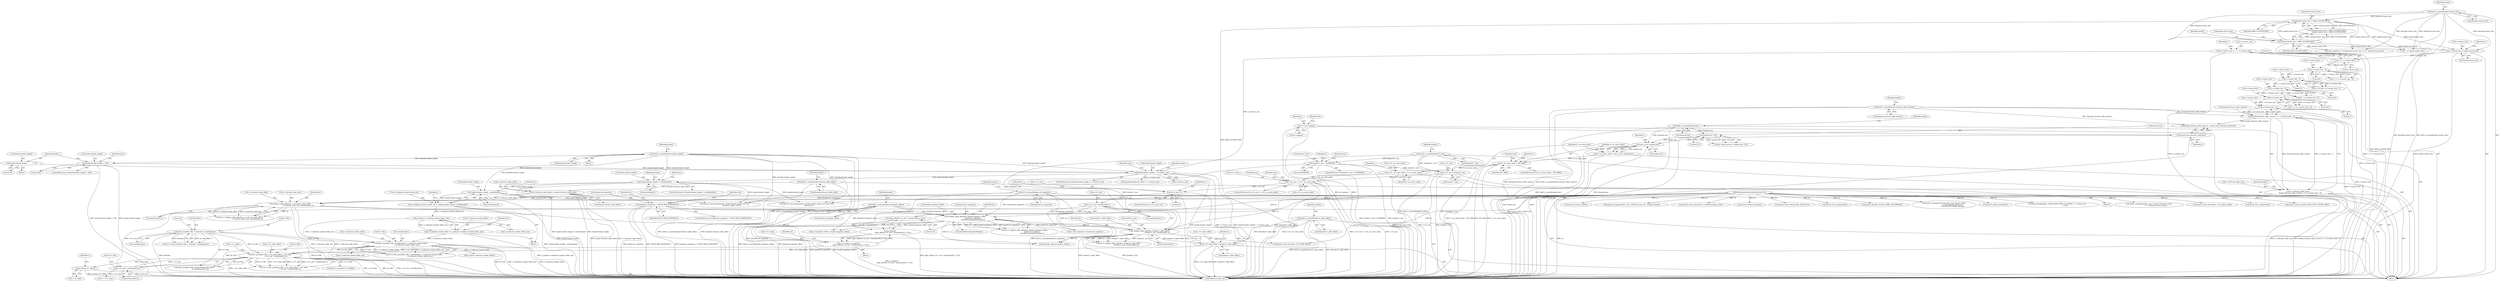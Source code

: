 digraph "0_qemu_6a83f8b5bec6f59e56cc49bd49e4c3f8f805d56f_0@API" {
"1001444" [label="(Call,g_free(s->l1_table))"];
"1000925" [label="(Call,bdrv_pread(bs->file, s->l1_table_offset, s->l1_table,\n                         s->l1_size * sizeof(uint64_t)))"];
"1000456" [label="(Call,bdrv_pread(bs->file, sizeof(header), s->unknown_header_fields,\n                         s->unknown_header_fields_size))"];
"1000154" [label="(Call,bdrv_pread(bs->file, 0, &header, sizeof(header)))"];
"1000446" [label="(Call,s->unknown_header_fields = g_malloc(s->unknown_header_fields_size))"];
"1000450" [label="(Call,g_malloc(s->unknown_header_fields_size))"];
"1000436" [label="(Call,s->unknown_header_fields_size = header.header_length - sizeof(header))"];
"1000440" [label="(Call,header.header_length - sizeof(header))"];
"1000391" [label="(Call,be32_to_cpus(&header.header_length))"];
"1000429" [label="(Call,header.header_length > sizeof(header))"];
"1000412" [label="(Call,header.header_length > s->cluster_size)"];
"1000364" [label="(Call,header.header_length            = 72)"];
"1000397" [label="(Call,header.header_length < 104)"];
"1000317" [label="(Call,s->cluster_size = 1 << s->cluster_bits)"];
"1000321" [label="(Call,1 << s->cluster_bits)"];
"1000310" [label="(Call,s->cluster_bits = header.cluster_bits)"];
"1000293" [label="(Call,header.cluster_bits > MAX_CLUSTER_BITS)"];
"1000199" [label="(Call,be32_to_cpus(&header.cluster_bits))"];
"1000288" [label="(Call,header.cluster_bits < MIN_CLUSTER_BITS)"];
"1000896" [label="(Call,s->l1_table_offset = header.l1_table_offset)"];
"1000209" [label="(Call,be64_to_cpus(&header.l1_table_offset))"];
"1000877" [label="(Call,validate_table_offset(bs, header.l1_table_offset,\n                                header.l1_size, sizeof(uint64_t)))"];
"1000787" [label="(Call,validate_table_offset(bs, header.snapshots_offset,\n                                header.nb_snapshots,\n                                sizeof(QCowSnapshotHeader)))"];
"1000751" [label="(Call,validate_table_offset(bs, s->refcount_table_offset,\n                                s->refcount_table_size, sizeof(uint64_t)))"];
"1000122" [label="(MethodParameterIn,BlockDriverState *bs)"];
"1000713" [label="(Call,s->refcount_table_offset = header.refcount_table_offset)"];
"1000219" [label="(Call,be64_to_cpus(&header.refcount_table_offset))"];
"1000720" [label="(Call,s->refcount_table_size =\n        header.refcount_table_clusters << (s->cluster_bits - 3))"];
"1000724" [label="(Call,header.refcount_table_clusters << (s->cluster_bits - 3))"];
"1000224" [label="(Call,be32_to_cpus(&header.refcount_table_clusters))"];
"1000728" [label="(Call,s->cluster_bits - 3)"];
"1000705" [label="(Call,s->cluster_bits - 8)"];
"1000693" [label="(Call,s->cluster_bits - 8)"];
"1000664" [label="(Call,s->cluster_bits - 3)"];
"1000332" [label="(Call,s->cluster_bits - 9)"];
"1000229" [label="(Call,be64_to_cpus(&header.snapshots_offset))"];
"1000234" [label="(Call,be32_to_cpus(&header.nb_snapshots))"];
"1000771" [label="(Call,header.nb_snapshots > QCOW_MAX_SNAPSHOTS)"];
"1000214" [label="(Call,be32_to_cpus(&header.l1_size))"];
"1000807" [label="(Call,header.l1_size > 0x2000000)"];
"1000910" [label="(Call,s->l1_table = g_malloc0(\n            align_offset(s->l1_size * sizeof(uint64_t), 512)))"];
"1000914" [label="(Call,g_malloc0(\n            align_offset(s->l1_size * sizeof(uint64_t), 512)))"];
"1000915" [label="(Call,align_offset(s->l1_size * sizeof(uint64_t), 512))"];
"1000916" [label="(Call,s->l1_size * sizeof(uint64_t))"];
"1000904" [label="(Call,s->l1_size > 0)"];
"1000859" [label="(Call,s->l1_size < s->l1_vm_state_index)"];
"1000826" [label="(Call,s->l1_size = header.l1_size)"];
"1000853" [label="(Call,s->l1_vm_state_index = l1_vm_state_index)"];
"1000841" [label="(Call,l1_vm_state_index > INT_MAX)"];
"1000833" [label="(Call,l1_vm_state_index = size_to_l1(s, header.size))"];
"1000835" [label="(Call,size_to_l1(s, header.size))"];
"1000738" [label="(Call,qcow2_max_refcount_clusters(s))"];
"1000128" [label="(Call,*s = bs->opaque)"];
"1000682" [label="(Call,header.size / 512)"];
"1000194" [label="(Call,be64_to_cpus(&header.size))"];
"1000935" [label="(Call,s->l1_size * sizeof(uint64_t))"];
"1000697" [label="(Literal,8)"];
"1000678" [label="(Call,bs->total_sectors = header.size / 512)"];
"1000219" [label="(Call,be64_to_cpus(&header.refcount_table_offset))"];
"1000161" [label="(Call,sizeof(header))"];
"1000392" [label="(Call,&header.header_length)"];
"1000604" [label="(Call,report_unsupported(bs, errp, \"%d bit reference counts\",\n                           1 << header.refcount_order))"];
"1000482" [label="(Identifier,header)"];
"1000915" [label="(Call,align_offset(s->l1_size * sizeof(uint64_t), 512))"];
"1000923" [label="(Call,ret = bdrv_pread(bs->file, s->l1_table_offset, s->l1_table,\n                         s->l1_size * sizeof(uint64_t)))"];
"1000448" [label="(Identifier,s)"];
"1000686" [label="(Literal,512)"];
"1000199" [label="(Call,be32_to_cpus(&header.cluster_bits))"];
"1000232" [label="(Identifier,header)"];
"1000682" [label="(Call,header.size / 512)"];
"1000725" [label="(Call,header.refcount_table_clusters)"];
"1000297" [label="(Identifier,MAX_CLUSTER_BITS)"];
"1000435" [label="(Block,)"];
"1001438" [label="(Call,cleanup_unknown_header_ext(bs))"];
"1000772" [label="(Call,header.nb_snapshots)"];
"1000830" [label="(Call,header.l1_size)"];
"1000229" [label="(Call,be64_to_cpus(&header.snapshots_offset))"];
"1000437" [label="(Call,s->unknown_header_fields_size)"];
"1000292" [label="(Identifier,MIN_CLUSTER_BITS)"];
"1001458" [label="(Call,qcow2_cache_destroy(bs, s->l2_table_cache))"];
"1000691" [label="(Call,62 - (s->cluster_bits - 8))"];
"1000939" [label="(Call,sizeof(uint64_t))"];
"1000875" [label="(Call,ret = validate_table_offset(bs, header.l1_table_offset,\n                                header.l1_size, sizeof(uint64_t)))"];
"1000154" [label="(Call,bdrv_pread(bs->file, 0, &header, sizeof(header)))"];
"1000717" [label="(Call,header.refcount_table_offset)"];
"1000795" [label="(Call,sizeof(QCowSnapshotHeader))"];
"1000854" [label="(Call,s->l1_vm_state_index)"];
"1000391" [label="(Call,be32_to_cpus(&header.header_length))"];
"1000440" [label="(Call,header.header_length - sizeof(header))"];
"1000396" [label="(ControlStructure,if (header.header_length < 104))"];
"1000398" [label="(Call,header.header_length)"];
"1000230" [label="(Call,&header.snapshots_offset)"];
"1000917" [label="(Call,s->l1_size)"];
"1000882" [label="(Call,header.l1_size)"];
"1001440" [label="(Call,qcow2_free_snapshots(bs))"];
"1000222" [label="(Identifier,header)"];
"1000903" [label="(ControlStructure,if (s->l1_size > 0))"];
"1000964" [label="(Call,be64_to_cpus(&s->l1_table[i]))"];
"1000853" [label="(Call,s->l1_vm_state_index = l1_vm_state_index)"];
"1000843" [label="(Identifier,INT_MAX)"];
"1000756" [label="(Call,s->refcount_table_size)"];
"1000909" [label="(Block,)"];
"1000860" [label="(Call,s->l1_size)"];
"1001483" [label="(MethodReturn,static int)"];
"1000876" [label="(Identifier,ret)"];
"1000438" [label="(Identifier,s)"];
"1000789" [label="(Call,header.snapshots_offset)"];
"1000771" [label="(Call,header.nb_snapshots > QCOW_MAX_SNAPSHOTS)"];
"1000436" [label="(Call,s->unknown_header_fields_size = header.header_length - sizeof(header))"];
"1000840" [label="(ControlStructure,if (l1_vm_state_index > INT_MAX))"];
"1000982" [label="(Call,qcow2_cache_create(bs, REFCOUNT_CACHE_SIZE))"];
"1000293" [label="(Call,header.cluster_bits > MAX_CLUSTER_BITS)"];
"1000734" [label="(Call,header.refcount_table_clusters > qcow2_max_refcount_clusters(s))"];
"1000806" [label="(ControlStructure,if (header.l1_size > 0x2000000))"];
"1000454" [label="(Call,ret = bdrv_pread(bs->file, sizeof(header), s->unknown_header_fields,\n                         s->unknown_header_fields_size))"];
"1000430" [label="(Call,header.header_length)"];
"1000759" [label="(Call,sizeof(uint64_t))"];
"1000736" [label="(Identifier,header)"];
"1000288" [label="(Call,header.cluster_bits < MIN_CLUSTER_BITS)"];
"1000693" [label="(Call,s->cluster_bits - 8)"];
"1000732" [label="(Literal,3)"];
"1000814" [label="(Identifier,errp)"];
"1000294" [label="(Call,header.cluster_bits)"];
"1000863" [label="(Call,s->l1_vm_state_index)"];
"1000925" [label="(Call,bdrv_pread(bs->file, s->l1_table_offset, s->l1_table,\n                         s->l1_size * sizeof(uint64_t)))"];
"1000328" [label="(Identifier,s)"];
"1000897" [label="(Call,s->l1_table_offset)"];
"1000811" [label="(Literal,0x2000000)"];
"1000973" [label="(Identifier,s)"];
"1000660" [label="(Call,s->l2_bits = s->cluster_bits - 3)"];
"1000904" [label="(Call,s->l1_size > 0)"];
"1000456" [label="(Call,bdrv_pread(bs->file, sizeof(header), s->unknown_header_fields,\n                         s->unknown_header_fields_size))"];
"1000835" [label="(Call,size_to_l1(s, header.size))"];
"1000299" [label="(Call,error_setg(errp, \"Unsupported cluster size: 2^%i\", header.cluster_bits))"];
"1001019" [label="(Call,qcow2_refcount_init(bs))"];
"1000364" [label="(Call,header.header_length            = 72)"];
"1000714" [label="(Call,s->refcount_table_offset)"];
"1000709" [label="(Literal,8)"];
"1000318" [label="(Call,s->cluster_size)"];
"1000412" [label="(Call,header.header_length > s->cluster_size)"];
"1000916" [label="(Call,s->l1_size * sizeof(uint64_t))"];
"1000842" [label="(Identifier,l1_vm_state_index)"];
"1000510" [label="(Call,1 << header.cluster_bits)"];
"1000323" [label="(Call,s->cluster_bits)"];
"1001434" [label="(Call,g_free(s->unknown_header_fields))"];
"1000411" [label="(ControlStructure,if (header.header_length > s->cluster_size))"];
"1000878" [label="(Identifier,bs)"];
"1000722" [label="(Identifier,s)"];
"1000752" [label="(Identifier,bs)"];
"1000399" [label="(Identifier,header)"];
"1001450" [label="(Identifier,s)"];
"1000343" [label="(Block,)"];
"1000826" [label="(Call,s->l1_size = header.l1_size)"];
"1000287" [label="(Call,header.cluster_bits < MIN_CLUSTER_BITS ||\n        header.cluster_bits > MAX_CLUSTER_BITS)"];
"1000126" [label="(Block,)"];
"1000770" [label="(ControlStructure,if (header.nb_snapshots > QCOW_MAX_SNAPSHOTS))"];
"1001132" [label="(Call,s->nb_snapshots = header.nb_snapshots)"];
"1000834" [label="(Identifier,l1_vm_state_index)"];
"1000207" [label="(Identifier,header)"];
"1000332" [label="(Call,s->cluster_bits - 9)"];
"1000235" [label="(Call,&header.nb_snapshots)"];
"1000237" [label="(Identifier,header)"];
"1000267" [label="(Call,report_unsupported(bs, errp, \"QCOW version %d\", header.version))"];
"1000421" [label="(Identifier,errp)"];
"1000906" [label="(Identifier,s)"];
"1000905" [label="(Call,s->l1_size)"];
"1000975" [label="(Call,qcow2_cache_create(bs, L2_CACHE_SIZE))"];
"1000333" [label="(Call,s->cluster_bits)"];
"1001468" [label="(Call,qcow2_cache_destroy(bs, s->refcount_block_cache))"];
"1000846" [label="(Identifier,errp)"];
"1000451" [label="(Call,s->unknown_header_fields_size)"];
"1001442" [label="(Call,qcow2_refcount_close(bs))"];
"1000217" [label="(Identifier,header)"];
"1000224" [label="(Call,be32_to_cpus(&header.refcount_table_clusters))"];
"1000401" [label="(Literal,104)"];
"1001426" [label="(Call,qcow2_check_refcounts(bs, &result, 0))"];
"1000912" [label="(Identifier,s)"];
"1000739" [label="(Identifier,s)"];
"1000792" [label="(Call,header.nb_snapshots)"];
"1000457" [label="(Call,bs->file)"];
"1000128" [label="(Call,*s = bs->opaque)"];
"1000295" [label="(Identifier,header)"];
"1000370" [label="(Block,)"];
"1000158" [label="(Literal,0)"];
"1000129" [label="(Identifier,s)"];
"1000841" [label="(Call,l1_vm_state_index > INT_MAX)"];
"1000311" [label="(Call,s->cluster_bits)"];
"1000225" [label="(Call,&header.refcount_table_clusters)"];
"1000215" [label="(Call,&header.l1_size)"];
"1000413" [label="(Call,header.header_length)"];
"1000753" [label="(Call,s->refcount_table_offset)"];
"1000317" [label="(Call,s->cluster_size = 1 << s->cluster_bits)"];
"1001043" [label="(Call,qcow2_read_extensions(bs, header.header_length, ext_end, NULL,\n        &local_err))"];
"1000122" [label="(MethodParameterIn,BlockDriverState *bs)"];
"1000786" [label="(Identifier,ret)"];
"1000808" [label="(Call,header.l1_size)"];
"1000130" [label="(Call,bs->opaque)"];
"1000827" [label="(Call,s->l1_size)"];
"1000209" [label="(Call,be64_to_cpus(&header.l1_table_offset))"];
"1000668" [label="(Literal,3)"];
"1000828" [label="(Identifier,s)"];
"1001445" [label="(Call,s->l1_table)"];
"1000450" [label="(Call,g_malloc(s->unknown_header_fields_size))"];
"1000480" [label="(Call,header.backing_file_offset > s->cluster_size)"];
"1000861" [label="(Identifier,s)"];
"1000200" [label="(Call,&header.cluster_bits)"];
"1000314" [label="(Call,header.cluster_bits)"];
"1000926" [label="(Call,bs->file)"];
"1000713" [label="(Call,s->refcount_table_offset = header.refcount_table_offset)"];
"1000330" [label="(Call,1 << (s->cluster_bits - 9))"];
"1000322" [label="(Literal,1)"];
"1000729" [label="(Call,s->cluster_bits)"];
"1000159" [label="(Call,&header)"];
"1000922" [label="(Literal,512)"];
"1001141" [label="(Call,qcow2_read_snapshots(bs))"];
"1000956" [label="(Call,i < s->l1_size)"];
"1000547" [label="(Call,qcow2_read_extensions(bs, header.header_length, ext_end,\n                              &feature_table, NULL))"];
"1000310" [label="(Call,s->cluster_bits = header.cluster_bits)"];
"1000738" [label="(Call,qcow2_max_refcount_clusters(s))"];
"1000807" [label="(Call,header.l1_size > 0x2000000)"];
"1000429" [label="(Call,header.header_length > sizeof(header))"];
"1000778" [label="(Identifier,errp)"];
"1000855" [label="(Identifier,s)"];
"1000195" [label="(Call,&header.size)"];
"1001444" [label="(Call,g_free(s->l1_table))"];
"1000775" [label="(Identifier,QCOW_MAX_SNAPSHOTS)"];
"1000932" [label="(Call,s->l1_table)"];
"1000896" [label="(Call,s->l1_table_offset = header.l1_table_offset)"];
"1001218" [label="(Call,qcow2_check(bs, &result, BDRV_FIX_ERRORS))"];
"1000220" [label="(Call,&header.refcount_table_offset)"];
"1000431" [label="(Identifier,header)"];
"1000900" [label="(Call,header.l1_table_offset)"];
"1000728" [label="(Call,s->cluster_bits - 3)"];
"1000446" [label="(Call,s->unknown_header_fields = g_malloc(s->unknown_header_fields_size))"];
"1000665" [label="(Call,s->cluster_bits)"];
"1000137" [label="(Identifier,ret)"];
"1000460" [label="(Call,sizeof(header))"];
"1000234" [label="(Call,be32_to_cpus(&header.nb_snapshots))"];
"1000914" [label="(Call,g_malloc0(\n            align_offset(s->l1_size * sizeof(uint64_t), 512)))"];
"1000920" [label="(Call,sizeof(uint64_t))"];
"1000202" [label="(Identifier,header)"];
"1000936" [label="(Call,s->l1_size)"];
"1000877" [label="(Call,validate_table_offset(bs, header.l1_table_offset,\n                                header.l1_size, sizeof(uint64_t)))"];
"1000683" [label="(Call,header.size)"];
"1000705" [label="(Call,s->cluster_bits - 8)"];
"1001096" [label="(Call,bdrv_pread(bs->file, header.backing_file_offset,\n                         bs->backing_file, len))"];
"1000397" [label="(Call,header.header_length < 104)"];
"1000868" [label="(Identifier,errp)"];
"1000911" [label="(Call,s->l1_table)"];
"1001125" [label="(Call,s->snapshots_offset = header.snapshots_offset)"];
"1000749" [label="(Call,ret = validate_table_offset(bs, s->refcount_table_offset,\n                                s->refcount_table_size, sizeof(uint64_t)))"];
"1000706" [label="(Call,s->cluster_bits)"];
"1000433" [label="(Call,sizeof(header))"];
"1000365" [label="(Call,header.header_length)"];
"1000785" [label="(Call,ret = validate_table_offset(bs, header.snapshots_offset,\n                                header.nb_snapshots,\n                                sizeof(QCowSnapshotHeader)))"];
"1000155" [label="(Call,bs->file)"];
"1000720" [label="(Call,s->refcount_table_size =\n        header.refcount_table_clusters << (s->cluster_bits - 3))"];
"1000194" [label="(Call,be64_to_cpus(&header.size))"];
"1000416" [label="(Call,s->cluster_size)"];
"1000465" [label="(Call,s->unknown_header_fields_size)"];
"1000924" [label="(Identifier,ret)"];
"1000447" [label="(Call,s->unknown_header_fields)"];
"1000214" [label="(Call,be32_to_cpus(&header.l1_size))"];
"1000935" [label="(Call,s->l1_size * sizeof(uint64_t))"];
"1000751" [label="(Call,validate_table_offset(bs, s->refcount_table_offset,\n                                s->refcount_table_size, sizeof(uint64_t)))"];
"1000724" [label="(Call,header.refcount_table_clusters << (s->cluster_bits - 3))"];
"1000664" [label="(Call,s->cluster_bits - 3)"];
"1000836" [label="(Identifier,s)"];
"1000444" [label="(Call,sizeof(header))"];
"1000859" [label="(Call,s->l1_size < s->l1_vm_state_index)"];
"1000242" [label="(Identifier,header)"];
"1000556" [label="(Call,report_unsupported_feature(bs, errp, feature_table,\n                                   s->incompatible_features &\n                                   ~QCOW2_INCOMPAT_MASK))"];
"1000908" [label="(Literal,0)"];
"1000879" [label="(Call,header.l1_table_offset)"];
"1000788" [label="(Identifier,bs)"];
"1000857" [label="(Identifier,l1_vm_state_index)"];
"1000210" [label="(Call,&header.l1_table_offset)"];
"1000910" [label="(Call,s->l1_table = g_malloc0(\n            align_offset(s->l1_size * sizeof(uint64_t), 512)))"];
"1001176" [label="(Call,qcow2_update_header(bs))"];
"1000787" [label="(Call,validate_table_offset(bs, header.snapshots_offset,\n                                header.nb_snapshots,\n                                sizeof(QCowSnapshotHeader)))"];
"1000858" [label="(ControlStructure,if (s->l1_size < s->l1_vm_state_index))"];
"1000289" [label="(Call,header.cluster_bits)"];
"1000885" [label="(Call,sizeof(uint64_t))"];
"1000404" [label="(Identifier,errp)"];
"1000694" [label="(Call,s->cluster_bits)"];
"1000721" [label="(Call,s->refcount_table_size)"];
"1000929" [label="(Call,s->l1_table_offset)"];
"1000462" [label="(Call,s->unknown_header_fields)"];
"1000428" [label="(ControlStructure,if (header.header_length > sizeof(header)))"];
"1000833" [label="(Call,l1_vm_state_index = size_to_l1(s, header.size))"];
"1000227" [label="(Identifier,header)"];
"1000703" [label="(Call,1 << (s->cluster_bits - 8))"];
"1000414" [label="(Identifier,header)"];
"1000321" [label="(Call,1 << s->cluster_bits)"];
"1000152" [label="(Call,ret = bdrv_pread(bs->file, 0, &header, sizeof(header)))"];
"1000319" [label="(Identifier,s)"];
"1000997" [label="(Call,qemu_blockalign(bs, QCOW_MAX_CRYPT_CLUSTERS * s->cluster_size\n                                  + 512))"];
"1000336" [label="(Literal,9)"];
"1000837" [label="(Call,header.size)"];
"1000441" [label="(Call,header.header_length)"];
"1000368" [label="(Literal,72)"];
"1000455" [label="(Identifier,ret)"];
"1001444" -> "1000126"  [label="AST: "];
"1001444" -> "1001445"  [label="CFG: "];
"1001445" -> "1001444"  [label="AST: "];
"1001450" -> "1001444"  [label="CFG: "];
"1001444" -> "1001483"  [label="DDG: g_free(s->l1_table)"];
"1000925" -> "1001444"  [label="DDG: s->l1_table"];
"1000925" -> "1000923"  [label="AST: "];
"1000925" -> "1000935"  [label="CFG: "];
"1000926" -> "1000925"  [label="AST: "];
"1000929" -> "1000925"  [label="AST: "];
"1000932" -> "1000925"  [label="AST: "];
"1000935" -> "1000925"  [label="AST: "];
"1000923" -> "1000925"  [label="CFG: "];
"1000925" -> "1001483"  [label="DDG: bs->file"];
"1000925" -> "1001483"  [label="DDG: s->l1_size * sizeof(uint64_t)"];
"1000925" -> "1001483"  [label="DDG: s->l1_table_offset"];
"1000925" -> "1001483"  [label="DDG: s->l1_table"];
"1000925" -> "1000923"  [label="DDG: bs->file"];
"1000925" -> "1000923"  [label="DDG: s->l1_table_offset"];
"1000925" -> "1000923"  [label="DDG: s->l1_table"];
"1000925" -> "1000923"  [label="DDG: s->l1_size * sizeof(uint64_t)"];
"1000456" -> "1000925"  [label="DDG: bs->file"];
"1000154" -> "1000925"  [label="DDG: bs->file"];
"1000896" -> "1000925"  [label="DDG: s->l1_table_offset"];
"1000910" -> "1000925"  [label="DDG: s->l1_table"];
"1000935" -> "1000925"  [label="DDG: s->l1_size"];
"1000925" -> "1000964"  [label="DDG: s->l1_table"];
"1000925" -> "1001096"  [label="DDG: bs->file"];
"1000456" -> "1000454"  [label="AST: "];
"1000456" -> "1000465"  [label="CFG: "];
"1000457" -> "1000456"  [label="AST: "];
"1000460" -> "1000456"  [label="AST: "];
"1000462" -> "1000456"  [label="AST: "];
"1000465" -> "1000456"  [label="AST: "];
"1000454" -> "1000456"  [label="CFG: "];
"1000456" -> "1001483"  [label="DDG: bs->file"];
"1000456" -> "1001483"  [label="DDG: s->unknown_header_fields_size"];
"1000456" -> "1001483"  [label="DDG: s->unknown_header_fields"];
"1000456" -> "1000454"  [label="DDG: bs->file"];
"1000456" -> "1000454"  [label="DDG: s->unknown_header_fields"];
"1000456" -> "1000454"  [label="DDG: s->unknown_header_fields_size"];
"1000154" -> "1000456"  [label="DDG: bs->file"];
"1000446" -> "1000456"  [label="DDG: s->unknown_header_fields"];
"1000450" -> "1000456"  [label="DDG: s->unknown_header_fields_size"];
"1000456" -> "1001096"  [label="DDG: bs->file"];
"1000456" -> "1001434"  [label="DDG: s->unknown_header_fields"];
"1000154" -> "1000152"  [label="AST: "];
"1000154" -> "1000161"  [label="CFG: "];
"1000155" -> "1000154"  [label="AST: "];
"1000158" -> "1000154"  [label="AST: "];
"1000159" -> "1000154"  [label="AST: "];
"1000161" -> "1000154"  [label="AST: "];
"1000152" -> "1000154"  [label="CFG: "];
"1000154" -> "1001483"  [label="DDG: &header"];
"1000154" -> "1001483"  [label="DDG: bs->file"];
"1000154" -> "1000152"  [label="DDG: bs->file"];
"1000154" -> "1000152"  [label="DDG: 0"];
"1000154" -> "1000152"  [label="DDG: &header"];
"1000154" -> "1001096"  [label="DDG: bs->file"];
"1000446" -> "1000435"  [label="AST: "];
"1000446" -> "1000450"  [label="CFG: "];
"1000447" -> "1000446"  [label="AST: "];
"1000450" -> "1000446"  [label="AST: "];
"1000455" -> "1000446"  [label="CFG: "];
"1000446" -> "1001483"  [label="DDG: g_malloc(s->unknown_header_fields_size)"];
"1000450" -> "1000446"  [label="DDG: s->unknown_header_fields_size"];
"1000450" -> "1000451"  [label="CFG: "];
"1000451" -> "1000450"  [label="AST: "];
"1000436" -> "1000450"  [label="DDG: s->unknown_header_fields_size"];
"1000436" -> "1000435"  [label="AST: "];
"1000436" -> "1000440"  [label="CFG: "];
"1000437" -> "1000436"  [label="AST: "];
"1000440" -> "1000436"  [label="AST: "];
"1000448" -> "1000436"  [label="CFG: "];
"1000436" -> "1001483"  [label="DDG: header.header_length - sizeof(header)"];
"1000440" -> "1000436"  [label="DDG: header.header_length"];
"1000440" -> "1000444"  [label="CFG: "];
"1000441" -> "1000440"  [label="AST: "];
"1000444" -> "1000440"  [label="AST: "];
"1000440" -> "1001483"  [label="DDG: header.header_length"];
"1000391" -> "1000440"  [label="DDG: &header.header_length"];
"1000429" -> "1000440"  [label="DDG: header.header_length"];
"1000440" -> "1000547"  [label="DDG: header.header_length"];
"1000440" -> "1001043"  [label="DDG: header.header_length"];
"1000391" -> "1000370"  [label="AST: "];
"1000391" -> "1000392"  [label="CFG: "];
"1000392" -> "1000391"  [label="AST: "];
"1000399" -> "1000391"  [label="CFG: "];
"1000391" -> "1001483"  [label="DDG: &header.header_length"];
"1000391" -> "1001483"  [label="DDG: be32_to_cpus(&header.header_length)"];
"1000391" -> "1000397"  [label="DDG: &header.header_length"];
"1000391" -> "1000412"  [label="DDG: &header.header_length"];
"1000391" -> "1000429"  [label="DDG: &header.header_length"];
"1000391" -> "1000547"  [label="DDG: &header.header_length"];
"1000391" -> "1001043"  [label="DDG: &header.header_length"];
"1000429" -> "1000428"  [label="AST: "];
"1000429" -> "1000433"  [label="CFG: "];
"1000430" -> "1000429"  [label="AST: "];
"1000433" -> "1000429"  [label="AST: "];
"1000438" -> "1000429"  [label="CFG: "];
"1000482" -> "1000429"  [label="CFG: "];
"1000429" -> "1001483"  [label="DDG: header.header_length"];
"1000429" -> "1001483"  [label="DDG: header.header_length > sizeof(header)"];
"1000412" -> "1000429"  [label="DDG: header.header_length"];
"1000429" -> "1000547"  [label="DDG: header.header_length"];
"1000429" -> "1001043"  [label="DDG: header.header_length"];
"1000412" -> "1000411"  [label="AST: "];
"1000412" -> "1000416"  [label="CFG: "];
"1000413" -> "1000412"  [label="AST: "];
"1000416" -> "1000412"  [label="AST: "];
"1000421" -> "1000412"  [label="CFG: "];
"1000431" -> "1000412"  [label="CFG: "];
"1000412" -> "1001483"  [label="DDG: header.header_length > s->cluster_size"];
"1000412" -> "1001483"  [label="DDG: header.header_length"];
"1000412" -> "1001483"  [label="DDG: s->cluster_size"];
"1000364" -> "1000412"  [label="DDG: header.header_length"];
"1000397" -> "1000412"  [label="DDG: header.header_length"];
"1000317" -> "1000412"  [label="DDG: s->cluster_size"];
"1000412" -> "1000480"  [label="DDG: s->cluster_size"];
"1000364" -> "1000343"  [label="AST: "];
"1000364" -> "1000368"  [label="CFG: "];
"1000365" -> "1000364"  [label="AST: "];
"1000368" -> "1000364"  [label="AST: "];
"1000414" -> "1000364"  [label="CFG: "];
"1000397" -> "1000396"  [label="AST: "];
"1000397" -> "1000401"  [label="CFG: "];
"1000398" -> "1000397"  [label="AST: "];
"1000401" -> "1000397"  [label="AST: "];
"1000404" -> "1000397"  [label="CFG: "];
"1000414" -> "1000397"  [label="CFG: "];
"1000397" -> "1001483"  [label="DDG: header.header_length < 104"];
"1000397" -> "1001483"  [label="DDG: header.header_length"];
"1000317" -> "1000126"  [label="AST: "];
"1000317" -> "1000321"  [label="CFG: "];
"1000318" -> "1000317"  [label="AST: "];
"1000321" -> "1000317"  [label="AST: "];
"1000328" -> "1000317"  [label="CFG: "];
"1000317" -> "1001483"  [label="DDG: s->cluster_size"];
"1000317" -> "1001483"  [label="DDG: 1 << s->cluster_bits"];
"1000321" -> "1000317"  [label="DDG: 1"];
"1000321" -> "1000317"  [label="DDG: s->cluster_bits"];
"1000321" -> "1000323"  [label="CFG: "];
"1000322" -> "1000321"  [label="AST: "];
"1000323" -> "1000321"  [label="AST: "];
"1000310" -> "1000321"  [label="DDG: s->cluster_bits"];
"1000321" -> "1000332"  [label="DDG: s->cluster_bits"];
"1000310" -> "1000126"  [label="AST: "];
"1000310" -> "1000314"  [label="CFG: "];
"1000311" -> "1000310"  [label="AST: "];
"1000314" -> "1000310"  [label="AST: "];
"1000319" -> "1000310"  [label="CFG: "];
"1000310" -> "1001483"  [label="DDG: header.cluster_bits"];
"1000293" -> "1000310"  [label="DDG: header.cluster_bits"];
"1000199" -> "1000310"  [label="DDG: &header.cluster_bits"];
"1000288" -> "1000310"  [label="DDG: header.cluster_bits"];
"1000293" -> "1000287"  [label="AST: "];
"1000293" -> "1000297"  [label="CFG: "];
"1000294" -> "1000293"  [label="AST: "];
"1000297" -> "1000293"  [label="AST: "];
"1000287" -> "1000293"  [label="CFG: "];
"1000293" -> "1001483"  [label="DDG: MAX_CLUSTER_BITS"];
"1000293" -> "1000287"  [label="DDG: header.cluster_bits"];
"1000293" -> "1000287"  [label="DDG: MAX_CLUSTER_BITS"];
"1000199" -> "1000293"  [label="DDG: &header.cluster_bits"];
"1000288" -> "1000293"  [label="DDG: header.cluster_bits"];
"1000293" -> "1000299"  [label="DDG: header.cluster_bits"];
"1000293" -> "1000510"  [label="DDG: header.cluster_bits"];
"1000199" -> "1000126"  [label="AST: "];
"1000199" -> "1000200"  [label="CFG: "];
"1000200" -> "1000199"  [label="AST: "];
"1000207" -> "1000199"  [label="CFG: "];
"1000199" -> "1001483"  [label="DDG: &header.cluster_bits"];
"1000199" -> "1001483"  [label="DDG: be32_to_cpus(&header.cluster_bits)"];
"1000199" -> "1000288"  [label="DDG: &header.cluster_bits"];
"1000199" -> "1000299"  [label="DDG: &header.cluster_bits"];
"1000199" -> "1000510"  [label="DDG: &header.cluster_bits"];
"1000288" -> "1000287"  [label="AST: "];
"1000288" -> "1000292"  [label="CFG: "];
"1000289" -> "1000288"  [label="AST: "];
"1000292" -> "1000288"  [label="AST: "];
"1000295" -> "1000288"  [label="CFG: "];
"1000287" -> "1000288"  [label="CFG: "];
"1000288" -> "1001483"  [label="DDG: MIN_CLUSTER_BITS"];
"1000288" -> "1000287"  [label="DDG: header.cluster_bits"];
"1000288" -> "1000287"  [label="DDG: MIN_CLUSTER_BITS"];
"1000288" -> "1000299"  [label="DDG: header.cluster_bits"];
"1000288" -> "1000510"  [label="DDG: header.cluster_bits"];
"1000896" -> "1000126"  [label="AST: "];
"1000896" -> "1000900"  [label="CFG: "];
"1000897" -> "1000896"  [label="AST: "];
"1000900" -> "1000896"  [label="AST: "];
"1000906" -> "1000896"  [label="CFG: "];
"1000896" -> "1001483"  [label="DDG: s->l1_table_offset"];
"1000896" -> "1001483"  [label="DDG: header.l1_table_offset"];
"1000209" -> "1000896"  [label="DDG: &header.l1_table_offset"];
"1000877" -> "1000896"  [label="DDG: header.l1_table_offset"];
"1000209" -> "1000126"  [label="AST: "];
"1000209" -> "1000210"  [label="CFG: "];
"1000210" -> "1000209"  [label="AST: "];
"1000217" -> "1000209"  [label="CFG: "];
"1000209" -> "1001483"  [label="DDG: be64_to_cpus(&header.l1_table_offset)"];
"1000209" -> "1001483"  [label="DDG: &header.l1_table_offset"];
"1000209" -> "1000877"  [label="DDG: &header.l1_table_offset"];
"1000877" -> "1000875"  [label="AST: "];
"1000877" -> "1000885"  [label="CFG: "];
"1000878" -> "1000877"  [label="AST: "];
"1000879" -> "1000877"  [label="AST: "];
"1000882" -> "1000877"  [label="AST: "];
"1000885" -> "1000877"  [label="AST: "];
"1000875" -> "1000877"  [label="CFG: "];
"1000877" -> "1001483"  [label="DDG: header.l1_size"];
"1000877" -> "1001483"  [label="DDG: header.l1_table_offset"];
"1000877" -> "1000875"  [label="DDG: bs"];
"1000877" -> "1000875"  [label="DDG: header.l1_table_offset"];
"1000877" -> "1000875"  [label="DDG: header.l1_size"];
"1000787" -> "1000877"  [label="DDG: bs"];
"1000122" -> "1000877"  [label="DDG: bs"];
"1000214" -> "1000877"  [label="DDG: &header.l1_size"];
"1000807" -> "1000877"  [label="DDG: header.l1_size"];
"1000877" -> "1000975"  [label="DDG: bs"];
"1000877" -> "1001438"  [label="DDG: bs"];
"1000787" -> "1000785"  [label="AST: "];
"1000787" -> "1000795"  [label="CFG: "];
"1000788" -> "1000787"  [label="AST: "];
"1000789" -> "1000787"  [label="AST: "];
"1000792" -> "1000787"  [label="AST: "];
"1000795" -> "1000787"  [label="AST: "];
"1000785" -> "1000787"  [label="CFG: "];
"1000787" -> "1001483"  [label="DDG: header.nb_snapshots"];
"1000787" -> "1001483"  [label="DDG: header.snapshots_offset"];
"1000787" -> "1000785"  [label="DDG: bs"];
"1000787" -> "1000785"  [label="DDG: header.snapshots_offset"];
"1000787" -> "1000785"  [label="DDG: header.nb_snapshots"];
"1000751" -> "1000787"  [label="DDG: bs"];
"1000122" -> "1000787"  [label="DDG: bs"];
"1000229" -> "1000787"  [label="DDG: &header.snapshots_offset"];
"1000234" -> "1000787"  [label="DDG: &header.nb_snapshots"];
"1000771" -> "1000787"  [label="DDG: header.nb_snapshots"];
"1000787" -> "1001125"  [label="DDG: header.snapshots_offset"];
"1000787" -> "1001132"  [label="DDG: header.nb_snapshots"];
"1000787" -> "1001438"  [label="DDG: bs"];
"1000751" -> "1000749"  [label="AST: "];
"1000751" -> "1000759"  [label="CFG: "];
"1000752" -> "1000751"  [label="AST: "];
"1000753" -> "1000751"  [label="AST: "];
"1000756" -> "1000751"  [label="AST: "];
"1000759" -> "1000751"  [label="AST: "];
"1000749" -> "1000751"  [label="CFG: "];
"1000751" -> "1001483"  [label="DDG: s->refcount_table_offset"];
"1000751" -> "1001483"  [label="DDG: s->refcount_table_size"];
"1000751" -> "1000749"  [label="DDG: bs"];
"1000751" -> "1000749"  [label="DDG: s->refcount_table_offset"];
"1000751" -> "1000749"  [label="DDG: s->refcount_table_size"];
"1000122" -> "1000751"  [label="DDG: bs"];
"1000713" -> "1000751"  [label="DDG: s->refcount_table_offset"];
"1000720" -> "1000751"  [label="DDG: s->refcount_table_size"];
"1000751" -> "1001438"  [label="DDG: bs"];
"1000122" -> "1000121"  [label="AST: "];
"1000122" -> "1001483"  [label="DDG: bs"];
"1000122" -> "1000267"  [label="DDG: bs"];
"1000122" -> "1000547"  [label="DDG: bs"];
"1000122" -> "1000556"  [label="DDG: bs"];
"1000122" -> "1000604"  [label="DDG: bs"];
"1000122" -> "1000975"  [label="DDG: bs"];
"1000122" -> "1000982"  [label="DDG: bs"];
"1000122" -> "1000997"  [label="DDG: bs"];
"1000122" -> "1001019"  [label="DDG: bs"];
"1000122" -> "1001043"  [label="DDG: bs"];
"1000122" -> "1001141"  [label="DDG: bs"];
"1000122" -> "1001176"  [label="DDG: bs"];
"1000122" -> "1001218"  [label="DDG: bs"];
"1000122" -> "1001426"  [label="DDG: bs"];
"1000122" -> "1001438"  [label="DDG: bs"];
"1000122" -> "1001440"  [label="DDG: bs"];
"1000122" -> "1001442"  [label="DDG: bs"];
"1000122" -> "1001458"  [label="DDG: bs"];
"1000122" -> "1001468"  [label="DDG: bs"];
"1000713" -> "1000126"  [label="AST: "];
"1000713" -> "1000717"  [label="CFG: "];
"1000714" -> "1000713"  [label="AST: "];
"1000717" -> "1000713"  [label="AST: "];
"1000722" -> "1000713"  [label="CFG: "];
"1000713" -> "1001483"  [label="DDG: s->refcount_table_offset"];
"1000713" -> "1001483"  [label="DDG: header.refcount_table_offset"];
"1000219" -> "1000713"  [label="DDG: &header.refcount_table_offset"];
"1000219" -> "1000126"  [label="AST: "];
"1000219" -> "1000220"  [label="CFG: "];
"1000220" -> "1000219"  [label="AST: "];
"1000227" -> "1000219"  [label="CFG: "];
"1000219" -> "1001483"  [label="DDG: be64_to_cpus(&header.refcount_table_offset)"];
"1000219" -> "1001483"  [label="DDG: &header.refcount_table_offset"];
"1000720" -> "1000126"  [label="AST: "];
"1000720" -> "1000724"  [label="CFG: "];
"1000721" -> "1000720"  [label="AST: "];
"1000724" -> "1000720"  [label="AST: "];
"1000736" -> "1000720"  [label="CFG: "];
"1000720" -> "1001483"  [label="DDG: header.refcount_table_clusters << (s->cluster_bits - 3)"];
"1000720" -> "1001483"  [label="DDG: s->refcount_table_size"];
"1000724" -> "1000720"  [label="DDG: header.refcount_table_clusters"];
"1000724" -> "1000720"  [label="DDG: s->cluster_bits - 3"];
"1000724" -> "1000728"  [label="CFG: "];
"1000725" -> "1000724"  [label="AST: "];
"1000728" -> "1000724"  [label="AST: "];
"1000724" -> "1001483"  [label="DDG: s->cluster_bits - 3"];
"1000224" -> "1000724"  [label="DDG: &header.refcount_table_clusters"];
"1000728" -> "1000724"  [label="DDG: s->cluster_bits"];
"1000728" -> "1000724"  [label="DDG: 3"];
"1000724" -> "1000734"  [label="DDG: header.refcount_table_clusters"];
"1000224" -> "1000126"  [label="AST: "];
"1000224" -> "1000225"  [label="CFG: "];
"1000225" -> "1000224"  [label="AST: "];
"1000232" -> "1000224"  [label="CFG: "];
"1000224" -> "1001483"  [label="DDG: &header.refcount_table_clusters"];
"1000224" -> "1001483"  [label="DDG: be32_to_cpus(&header.refcount_table_clusters)"];
"1000224" -> "1000734"  [label="DDG: &header.refcount_table_clusters"];
"1000728" -> "1000732"  [label="CFG: "];
"1000729" -> "1000728"  [label="AST: "];
"1000732" -> "1000728"  [label="AST: "];
"1000728" -> "1001483"  [label="DDG: s->cluster_bits"];
"1000705" -> "1000728"  [label="DDG: s->cluster_bits"];
"1000705" -> "1000703"  [label="AST: "];
"1000705" -> "1000709"  [label="CFG: "];
"1000706" -> "1000705"  [label="AST: "];
"1000709" -> "1000705"  [label="AST: "];
"1000703" -> "1000705"  [label="CFG: "];
"1000705" -> "1000703"  [label="DDG: s->cluster_bits"];
"1000705" -> "1000703"  [label="DDG: 8"];
"1000693" -> "1000705"  [label="DDG: s->cluster_bits"];
"1000693" -> "1000691"  [label="AST: "];
"1000693" -> "1000697"  [label="CFG: "];
"1000694" -> "1000693"  [label="AST: "];
"1000697" -> "1000693"  [label="AST: "];
"1000691" -> "1000693"  [label="CFG: "];
"1000693" -> "1000691"  [label="DDG: s->cluster_bits"];
"1000693" -> "1000691"  [label="DDG: 8"];
"1000664" -> "1000693"  [label="DDG: s->cluster_bits"];
"1000664" -> "1000660"  [label="AST: "];
"1000664" -> "1000668"  [label="CFG: "];
"1000665" -> "1000664"  [label="AST: "];
"1000668" -> "1000664"  [label="AST: "];
"1000660" -> "1000664"  [label="CFG: "];
"1000664" -> "1000660"  [label="DDG: s->cluster_bits"];
"1000664" -> "1000660"  [label="DDG: 3"];
"1000332" -> "1000664"  [label="DDG: s->cluster_bits"];
"1000332" -> "1000330"  [label="AST: "];
"1000332" -> "1000336"  [label="CFG: "];
"1000333" -> "1000332"  [label="AST: "];
"1000336" -> "1000332"  [label="AST: "];
"1000330" -> "1000332"  [label="CFG: "];
"1000332" -> "1001483"  [label="DDG: s->cluster_bits"];
"1000332" -> "1000330"  [label="DDG: s->cluster_bits"];
"1000332" -> "1000330"  [label="DDG: 9"];
"1000229" -> "1000126"  [label="AST: "];
"1000229" -> "1000230"  [label="CFG: "];
"1000230" -> "1000229"  [label="AST: "];
"1000237" -> "1000229"  [label="CFG: "];
"1000229" -> "1001483"  [label="DDG: be64_to_cpus(&header.snapshots_offset)"];
"1000229" -> "1001483"  [label="DDG: &header.snapshots_offset"];
"1000229" -> "1001125"  [label="DDG: &header.snapshots_offset"];
"1000234" -> "1000126"  [label="AST: "];
"1000234" -> "1000235"  [label="CFG: "];
"1000235" -> "1000234"  [label="AST: "];
"1000242" -> "1000234"  [label="CFG: "];
"1000234" -> "1001483"  [label="DDG: &header.nb_snapshots"];
"1000234" -> "1001483"  [label="DDG: be32_to_cpus(&header.nb_snapshots)"];
"1000234" -> "1000771"  [label="DDG: &header.nb_snapshots"];
"1000234" -> "1001132"  [label="DDG: &header.nb_snapshots"];
"1000771" -> "1000770"  [label="AST: "];
"1000771" -> "1000775"  [label="CFG: "];
"1000772" -> "1000771"  [label="AST: "];
"1000775" -> "1000771"  [label="AST: "];
"1000778" -> "1000771"  [label="CFG: "];
"1000786" -> "1000771"  [label="CFG: "];
"1000771" -> "1001483"  [label="DDG: header.nb_snapshots"];
"1000771" -> "1001483"  [label="DDG: QCOW_MAX_SNAPSHOTS"];
"1000771" -> "1001483"  [label="DDG: header.nb_snapshots > QCOW_MAX_SNAPSHOTS"];
"1000214" -> "1000126"  [label="AST: "];
"1000214" -> "1000215"  [label="CFG: "];
"1000215" -> "1000214"  [label="AST: "];
"1000222" -> "1000214"  [label="CFG: "];
"1000214" -> "1001483"  [label="DDG: be32_to_cpus(&header.l1_size)"];
"1000214" -> "1001483"  [label="DDG: &header.l1_size"];
"1000214" -> "1000807"  [label="DDG: &header.l1_size"];
"1000214" -> "1000826"  [label="DDG: &header.l1_size"];
"1000807" -> "1000806"  [label="AST: "];
"1000807" -> "1000811"  [label="CFG: "];
"1000808" -> "1000807"  [label="AST: "];
"1000811" -> "1000807"  [label="AST: "];
"1000814" -> "1000807"  [label="CFG: "];
"1000828" -> "1000807"  [label="CFG: "];
"1000807" -> "1001483"  [label="DDG: header.l1_size > 0x2000000"];
"1000807" -> "1001483"  [label="DDG: header.l1_size"];
"1000807" -> "1000826"  [label="DDG: header.l1_size"];
"1000910" -> "1000909"  [label="AST: "];
"1000910" -> "1000914"  [label="CFG: "];
"1000911" -> "1000910"  [label="AST: "];
"1000914" -> "1000910"  [label="AST: "];
"1000924" -> "1000910"  [label="CFG: "];
"1000910" -> "1001483"  [label="DDG: g_malloc0(\n            align_offset(s->l1_size * sizeof(uint64_t), 512))"];
"1000914" -> "1000910"  [label="DDG: align_offset(s->l1_size * sizeof(uint64_t), 512)"];
"1000914" -> "1000915"  [label="CFG: "];
"1000915" -> "1000914"  [label="AST: "];
"1000914" -> "1001483"  [label="DDG: align_offset(s->l1_size * sizeof(uint64_t), 512)"];
"1000915" -> "1000914"  [label="DDG: s->l1_size * sizeof(uint64_t)"];
"1000915" -> "1000914"  [label="DDG: 512"];
"1000915" -> "1000922"  [label="CFG: "];
"1000916" -> "1000915"  [label="AST: "];
"1000922" -> "1000915"  [label="AST: "];
"1000916" -> "1000915"  [label="DDG: s->l1_size"];
"1000916" -> "1000920"  [label="CFG: "];
"1000917" -> "1000916"  [label="AST: "];
"1000920" -> "1000916"  [label="AST: "];
"1000922" -> "1000916"  [label="CFG: "];
"1000904" -> "1000916"  [label="DDG: s->l1_size"];
"1000916" -> "1000935"  [label="DDG: s->l1_size"];
"1000904" -> "1000903"  [label="AST: "];
"1000904" -> "1000908"  [label="CFG: "];
"1000905" -> "1000904"  [label="AST: "];
"1000908" -> "1000904"  [label="AST: "];
"1000912" -> "1000904"  [label="CFG: "];
"1000973" -> "1000904"  [label="CFG: "];
"1000904" -> "1001483"  [label="DDG: s->l1_size > 0"];
"1000904" -> "1001483"  [label="DDG: s->l1_size"];
"1000859" -> "1000904"  [label="DDG: s->l1_size"];
"1000859" -> "1000858"  [label="AST: "];
"1000859" -> "1000863"  [label="CFG: "];
"1000860" -> "1000859"  [label="AST: "];
"1000863" -> "1000859"  [label="AST: "];
"1000868" -> "1000859"  [label="CFG: "];
"1000876" -> "1000859"  [label="CFG: "];
"1000859" -> "1001483"  [label="DDG: s->l1_size < s->l1_vm_state_index"];
"1000859" -> "1001483"  [label="DDG: s->l1_size"];
"1000859" -> "1001483"  [label="DDG: s->l1_vm_state_index"];
"1000826" -> "1000859"  [label="DDG: s->l1_size"];
"1000853" -> "1000859"  [label="DDG: s->l1_vm_state_index"];
"1000826" -> "1000126"  [label="AST: "];
"1000826" -> "1000830"  [label="CFG: "];
"1000827" -> "1000826"  [label="AST: "];
"1000830" -> "1000826"  [label="AST: "];
"1000834" -> "1000826"  [label="CFG: "];
"1000826" -> "1001483"  [label="DDG: s->l1_size"];
"1000826" -> "1001483"  [label="DDG: header.l1_size"];
"1000853" -> "1000126"  [label="AST: "];
"1000853" -> "1000857"  [label="CFG: "];
"1000854" -> "1000853"  [label="AST: "];
"1000857" -> "1000853"  [label="AST: "];
"1000861" -> "1000853"  [label="CFG: "];
"1000853" -> "1001483"  [label="DDG: l1_vm_state_index"];
"1000841" -> "1000853"  [label="DDG: l1_vm_state_index"];
"1000841" -> "1000840"  [label="AST: "];
"1000841" -> "1000843"  [label="CFG: "];
"1000842" -> "1000841"  [label="AST: "];
"1000843" -> "1000841"  [label="AST: "];
"1000846" -> "1000841"  [label="CFG: "];
"1000855" -> "1000841"  [label="CFG: "];
"1000841" -> "1001483"  [label="DDG: INT_MAX"];
"1000841" -> "1001483"  [label="DDG: l1_vm_state_index"];
"1000841" -> "1001483"  [label="DDG: l1_vm_state_index > INT_MAX"];
"1000833" -> "1000841"  [label="DDG: l1_vm_state_index"];
"1000833" -> "1000126"  [label="AST: "];
"1000833" -> "1000835"  [label="CFG: "];
"1000834" -> "1000833"  [label="AST: "];
"1000835" -> "1000833"  [label="AST: "];
"1000842" -> "1000833"  [label="CFG: "];
"1000833" -> "1001483"  [label="DDG: size_to_l1(s, header.size)"];
"1000835" -> "1000833"  [label="DDG: s"];
"1000835" -> "1000833"  [label="DDG: header.size"];
"1000835" -> "1000837"  [label="CFG: "];
"1000836" -> "1000835"  [label="AST: "];
"1000837" -> "1000835"  [label="AST: "];
"1000835" -> "1001483"  [label="DDG: s"];
"1000835" -> "1001483"  [label="DDG: header.size"];
"1000738" -> "1000835"  [label="DDG: s"];
"1000682" -> "1000835"  [label="DDG: header.size"];
"1000194" -> "1000835"  [label="DDG: &header.size"];
"1000738" -> "1000734"  [label="AST: "];
"1000738" -> "1000739"  [label="CFG: "];
"1000739" -> "1000738"  [label="AST: "];
"1000734" -> "1000738"  [label="CFG: "];
"1000738" -> "1001483"  [label="DDG: s"];
"1000738" -> "1000734"  [label="DDG: s"];
"1000128" -> "1000738"  [label="DDG: s"];
"1000128" -> "1000126"  [label="AST: "];
"1000128" -> "1000130"  [label="CFG: "];
"1000129" -> "1000128"  [label="AST: "];
"1000130" -> "1000128"  [label="AST: "];
"1000137" -> "1000128"  [label="CFG: "];
"1000128" -> "1001483"  [label="DDG: bs->opaque"];
"1000128" -> "1001483"  [label="DDG: s"];
"1000682" -> "1000678"  [label="AST: "];
"1000682" -> "1000686"  [label="CFG: "];
"1000683" -> "1000682"  [label="AST: "];
"1000686" -> "1000682"  [label="AST: "];
"1000678" -> "1000682"  [label="CFG: "];
"1000682" -> "1001483"  [label="DDG: header.size"];
"1000682" -> "1000678"  [label="DDG: header.size"];
"1000682" -> "1000678"  [label="DDG: 512"];
"1000194" -> "1000682"  [label="DDG: &header.size"];
"1000194" -> "1000126"  [label="AST: "];
"1000194" -> "1000195"  [label="CFG: "];
"1000195" -> "1000194"  [label="AST: "];
"1000202" -> "1000194"  [label="CFG: "];
"1000194" -> "1001483"  [label="DDG: be64_to_cpus(&header.size)"];
"1000194" -> "1001483"  [label="DDG: &header.size"];
"1000935" -> "1000939"  [label="CFG: "];
"1000936" -> "1000935"  [label="AST: "];
"1000939" -> "1000935"  [label="AST: "];
"1000935" -> "1001483"  [label="DDG: s->l1_size"];
"1000935" -> "1000956"  [label="DDG: s->l1_size"];
}
